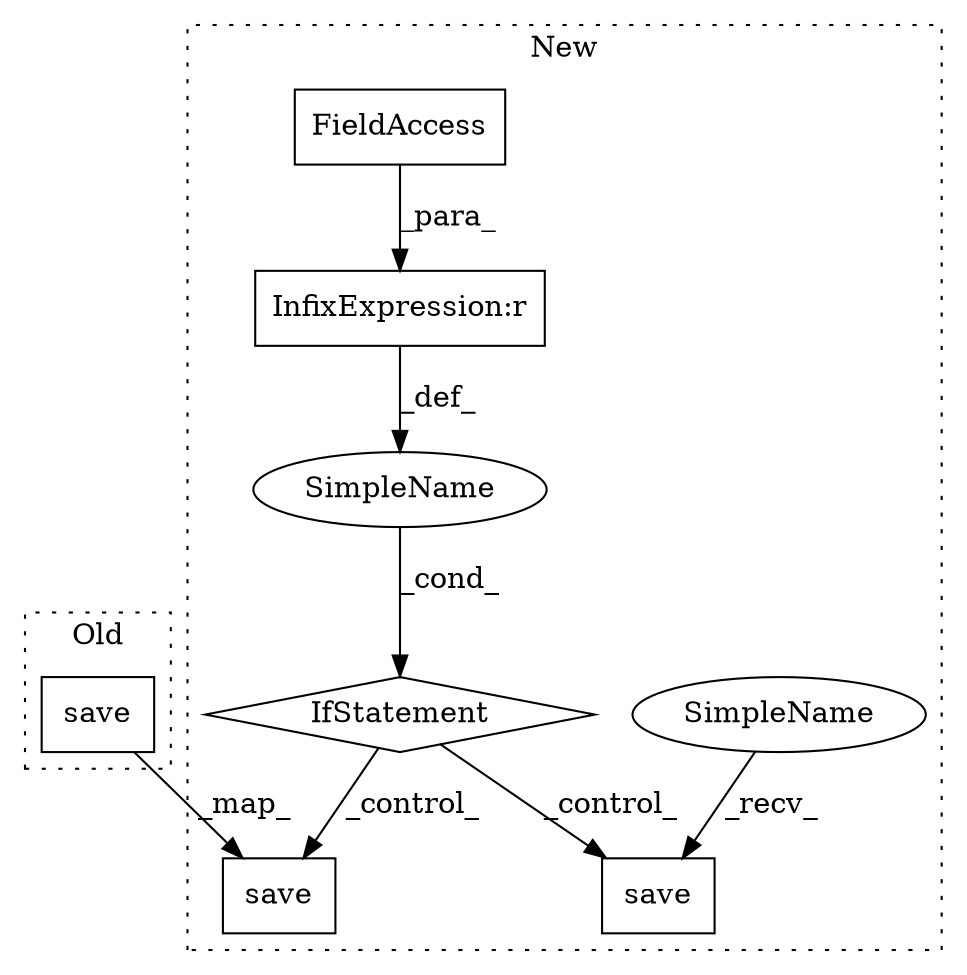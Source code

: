digraph G {
subgraph cluster0 {
1 [label="save" a="32" s="3936,3974" l="5,1" shape="box"];
label = "Old";
style="dotted";
}
subgraph cluster1 {
2 [label="save" a="32" s="3990,4028" l="5,1" shape="box"];
3 [label="IfStatement" a="25" s="3930,3952" l="4,2" shape="diamond"];
4 [label="SimpleName" a="42" s="" l="" shape="ellipse"];
5 [label="InfixExpression:r" a="27" s="3943" l="4" shape="box"];
6 [label="FieldAccess" a="22" s="3934" l="9" shape="box"];
7 [label="save" a="32" s="4092,4130" l="5,1" shape="box"];
8 [label="SimpleName" a="42" s="4086" l="5" shape="ellipse"];
label = "New";
style="dotted";
}
1 -> 2 [label="_map_"];
3 -> 7 [label="_control_"];
3 -> 2 [label="_control_"];
4 -> 3 [label="_cond_"];
5 -> 4 [label="_def_"];
6 -> 5 [label="_para_"];
8 -> 7 [label="_recv_"];
}